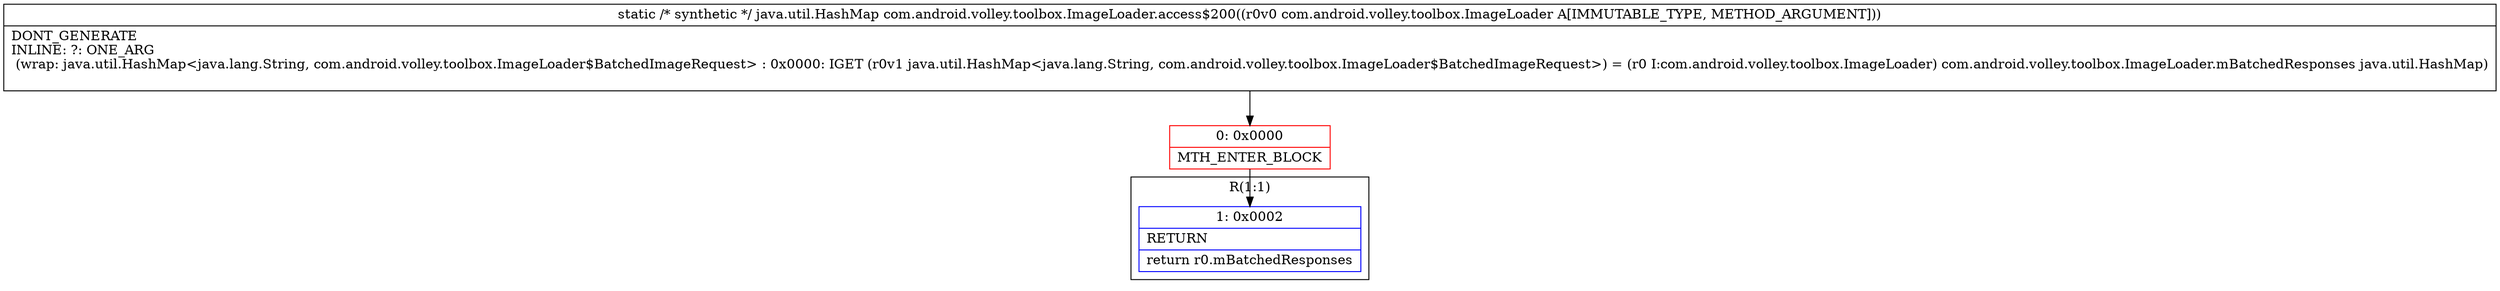 digraph "CFG forcom.android.volley.toolbox.ImageLoader.access$200(Lcom\/android\/volley\/toolbox\/ImageLoader;)Ljava\/util\/HashMap;" {
subgraph cluster_Region_1835544044 {
label = "R(1:1)";
node [shape=record,color=blue];
Node_1 [shape=record,label="{1\:\ 0x0002|RETURN\l|return r0.mBatchedResponses\l}"];
}
Node_0 [shape=record,color=red,label="{0\:\ 0x0000|MTH_ENTER_BLOCK\l}"];
MethodNode[shape=record,label="{static \/* synthetic *\/ java.util.HashMap com.android.volley.toolbox.ImageLoader.access$200((r0v0 com.android.volley.toolbox.ImageLoader A[IMMUTABLE_TYPE, METHOD_ARGUMENT]))  | DONT_GENERATE\lINLINE: ?: ONE_ARG  \l  (wrap: java.util.HashMap\<java.lang.String, com.android.volley.toolbox.ImageLoader$BatchedImageRequest\> : 0x0000: IGET  (r0v1 java.util.HashMap\<java.lang.String, com.android.volley.toolbox.ImageLoader$BatchedImageRequest\>) = (r0 I:com.android.volley.toolbox.ImageLoader) com.android.volley.toolbox.ImageLoader.mBatchedResponses java.util.HashMap)\l\l}"];
MethodNode -> Node_0;
Node_0 -> Node_1;
}

